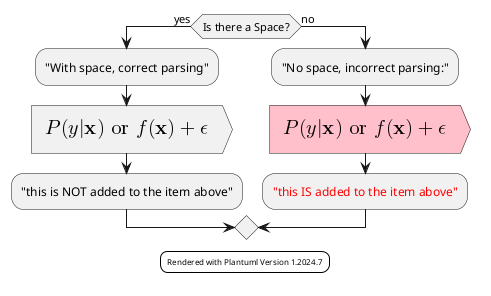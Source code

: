 {
  "sha1": "rkqdvjbeoow0p9wn1eyk5z3uo3xym6j",
  "insertion": {
    "when": "2024-06-04T17:28:43.969Z",
    "url": "https://github.com/plantuml/plantuml/issues/1259",
    "user": "plantuml@gmail.com"
  }
}
@startuml
skinparam Backgroundcolor transparent
legend
<size:8> Rendered with Plantuml Version %version() </size>
end legend

if (Is there a Space?) then (yes)
:"With space, correct parsing";
:<latex>P(y|\mathbf{x}) \mbox{ or } f(\mathbf{x})+\epsilon</latex>;<<output>>
:"this is NOT added to the item above";
else (no)
:"No space, incorrect parsing:";
#pink:<latex>P(y|\mathbf{x}) \mbox{ or } f(\mathbf{x})+\epsilon</latex>;<<output>>
:<color:red>"this IS added to the item above";
endif
@enduml
